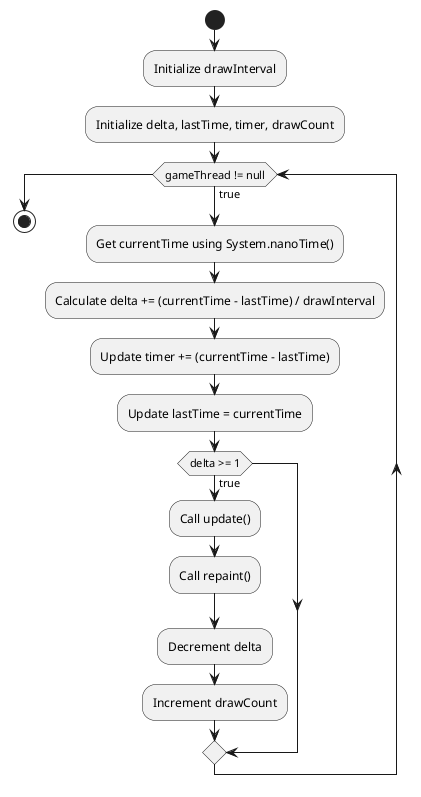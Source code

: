 @startuml
start

:Initialize drawInterval;
:Initialize delta, lastTime, timer, drawCount;
while (gameThread != null) is (true)
    :Get currentTime using System.nanoTime();
    :Calculate delta += (currentTime - lastTime) / drawInterval;
    :Update timer += (currentTime - lastTime);
    :Update lastTime = currentTime;

    if (delta >= 1) then (true)
        :Call update();
        :Call repaint();
        :Decrement delta;
        :Increment drawCount;
    endif
endwhile

stop
@enduml
